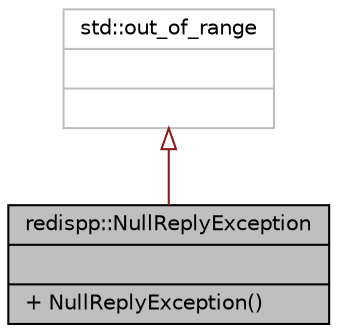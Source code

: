 digraph "redispp::NullReplyException"
{
  edge [fontname="Helvetica",fontsize="10",labelfontname="Helvetica",labelfontsize="10"];
  node [fontname="Helvetica",fontsize="10",shape=record];
  Node2 [label="{redispp::NullReplyException\n||+ NullReplyException()\l}",height=0.2,width=0.4,color="black", fillcolor="grey75", style="filled", fontcolor="black"];
  Node3 -> Node2 [dir="back",color="firebrick4",fontsize="10",style="solid",arrowtail="onormal",fontname="Helvetica"];
  Node3 [label="{std::out_of_range\n||}",height=0.2,width=0.4,color="grey75", fillcolor="white", style="filled"];
}
